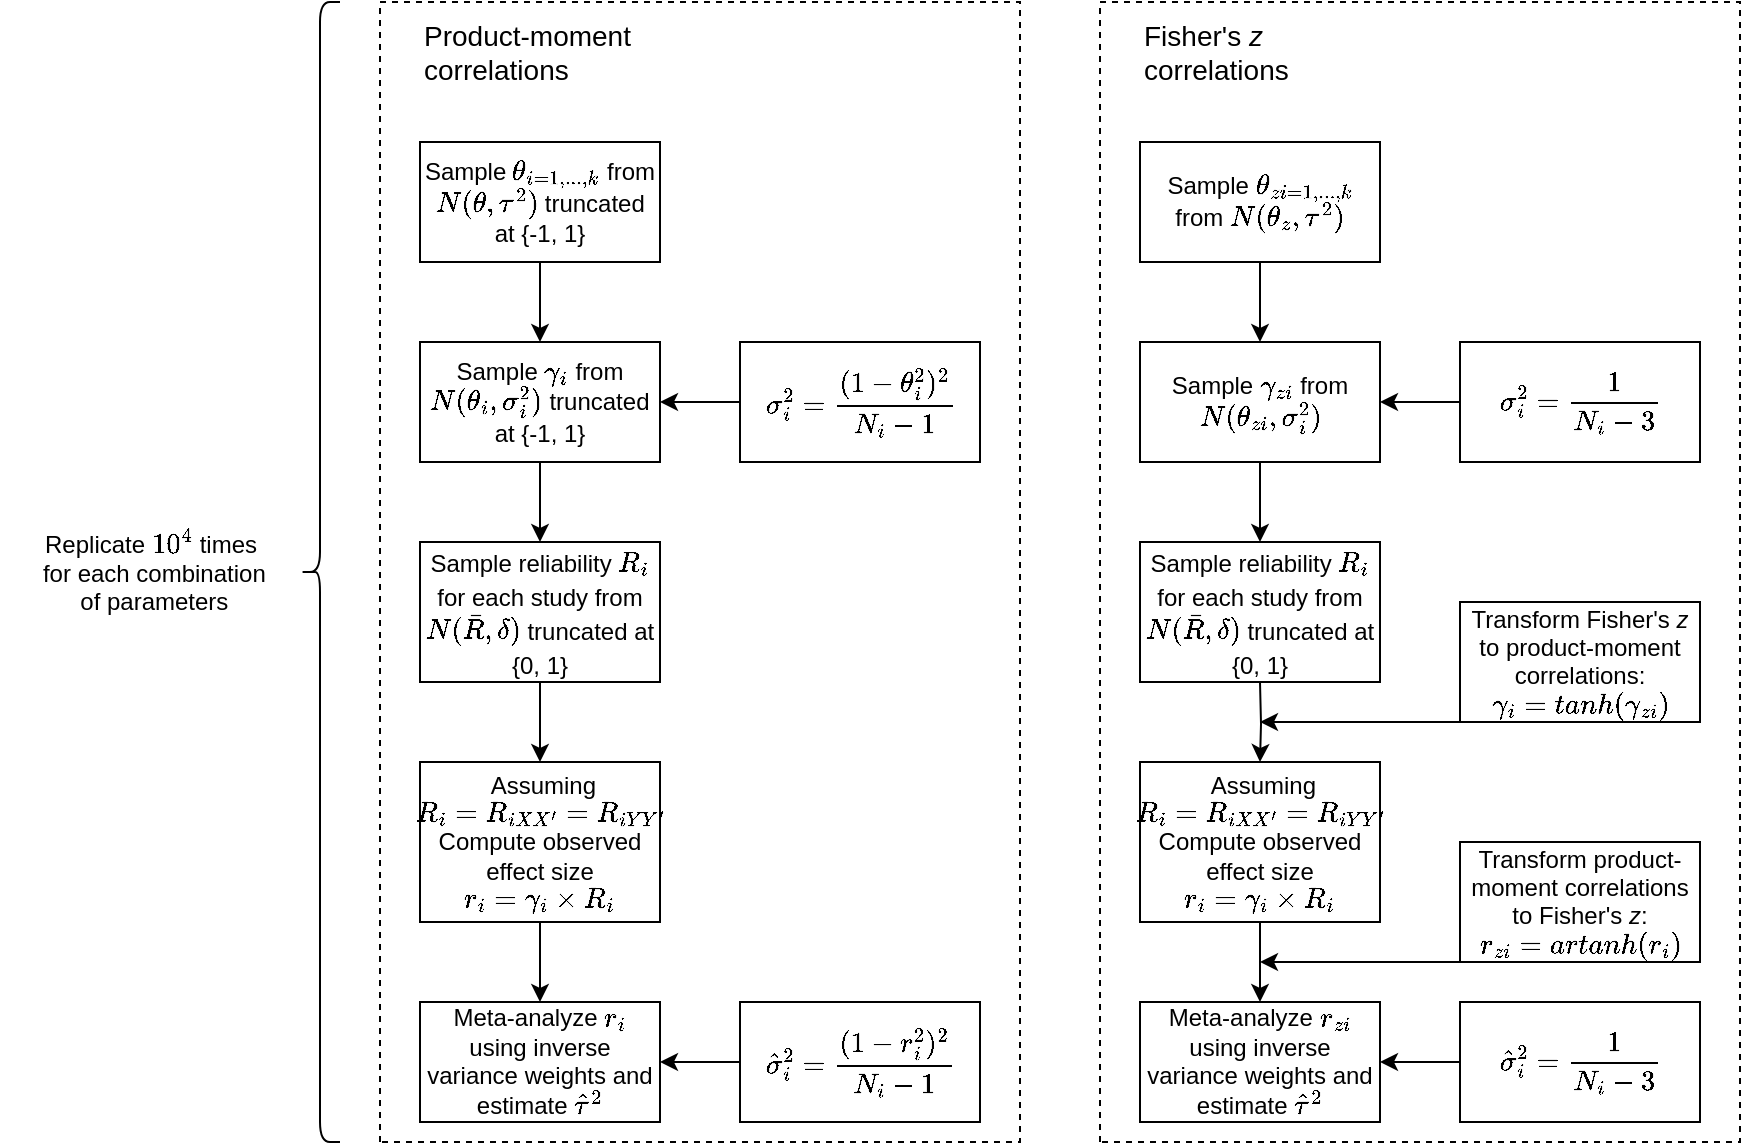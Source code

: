<mxfile version="21.1.7" type="device">
  <diagram name="Page-1" id="AIwrwDQbSrYMBqKGpSoy">
    <mxGraphModel dx="1035" dy="502" grid="1" gridSize="10" guides="1" tooltips="1" connect="1" arrows="1" fold="1" page="1" pageScale="1" pageWidth="850" pageHeight="1100" math="1" shadow="0">
      <root>
        <mxCell id="0" />
        <mxCell id="1" parent="0" />
        <mxCell id="cLhc_yV0UPWIZMLDZYTa-30" value="" style="rounded=0;whiteSpace=wrap;html=1;rotation=-90;fillStyle=dashed;fillColor=none;dashed=1;" vertex="1" parent="1">
          <mxGeometry x="575" y="175" width="570" height="320" as="geometry" />
        </mxCell>
        <mxCell id="cLhc_yV0UPWIZMLDZYTa-29" value="" style="rounded=0;whiteSpace=wrap;html=1;rotation=-90;fillStyle=dashed;fillColor=none;dashed=1;" vertex="1" parent="1">
          <mxGeometry x="215" y="175" width="570" height="320" as="geometry" />
        </mxCell>
        <mxCell id="DAAtz3eOhXTYEdSk60KF-19" style="edgeStyle=orthogonalEdgeStyle;rounded=0;orthogonalLoop=1;jettySize=auto;html=1;exitX=0.5;exitY=1;exitDx=0;exitDy=0;entryX=0.5;entryY=0;entryDx=0;entryDy=0;fontSize=12;" parent="1" source="DAAtz3eOhXTYEdSk60KF-1" target="DAAtz3eOhXTYEdSk60KF-2" edge="1">
          <mxGeometry relative="1" as="geometry" />
        </mxCell>
        <mxCell id="DAAtz3eOhXTYEdSk60KF-1" value="Sample \(\theta_{i = 1, ..., k}\) from \(N(\theta, \tau^2)\) truncated at {-1, 1}" style="rounded=0;whiteSpace=wrap;html=1;" parent="1" vertex="1">
          <mxGeometry x="360" y="120" width="120" height="60" as="geometry" />
        </mxCell>
        <mxCell id="DAAtz3eOhXTYEdSk60KF-20" style="edgeStyle=orthogonalEdgeStyle;rounded=0;orthogonalLoop=1;jettySize=auto;html=1;exitX=0.5;exitY=1;exitDx=0;exitDy=0;entryX=0.5;entryY=0;entryDx=0;entryDy=0;fontSize=12;" parent="1" source="DAAtz3eOhXTYEdSk60KF-2" target="DAAtz3eOhXTYEdSk60KF-4" edge="1">
          <mxGeometry relative="1" as="geometry" />
        </mxCell>
        <mxCell id="DAAtz3eOhXTYEdSk60KF-2" value="Sample \(\gamma_i\) from \(N(\theta_i, \sigma_i^2)\) truncated at {-1, 1}" style="rounded=0;whiteSpace=wrap;html=1;" parent="1" vertex="1">
          <mxGeometry x="360" y="220" width="120" height="60" as="geometry" />
        </mxCell>
        <mxCell id="DAAtz3eOhXTYEdSk60KF-24" value="" style="edgeStyle=orthogonalEdgeStyle;rounded=0;orthogonalLoop=1;jettySize=auto;html=1;fontSize=12;" parent="1" source="DAAtz3eOhXTYEdSk60KF-3" target="DAAtz3eOhXTYEdSk60KF-2" edge="1">
          <mxGeometry relative="1" as="geometry" />
        </mxCell>
        <mxCell id="DAAtz3eOhXTYEdSk60KF-3" value="&lt;font style=&quot;font-size: 12px;&quot;&gt;$$\sigma_i^2 = \frac{(1-\theta_i^2)^2}{N_i - 1}$$&lt;/font&gt;" style="rounded=0;whiteSpace=wrap;html=1;" parent="1" vertex="1">
          <mxGeometry x="520" y="220" width="120" height="60" as="geometry" />
        </mxCell>
        <mxCell id="DAAtz3eOhXTYEdSk60KF-21" style="edgeStyle=orthogonalEdgeStyle;rounded=0;orthogonalLoop=1;jettySize=auto;html=1;exitX=0.5;exitY=1;exitDx=0;exitDy=0;entryX=0.5;entryY=0;entryDx=0;entryDy=0;fontSize=12;" parent="1" source="DAAtz3eOhXTYEdSk60KF-4" target="DAAtz3eOhXTYEdSk60KF-6" edge="1">
          <mxGeometry relative="1" as="geometry" />
        </mxCell>
        <mxCell id="DAAtz3eOhXTYEdSk60KF-4" value="&lt;font style=&quot;font-size: 12px;&quot;&gt;Sample reliability \(R_i\) for each study from \(N(\bar{R}, \delta)\) truncated at {0, 1}&lt;/font&gt;" style="rounded=0;whiteSpace=wrap;html=1;fontSize=14;" parent="1" vertex="1">
          <mxGeometry x="360" y="320" width="120" height="70" as="geometry" />
        </mxCell>
        <mxCell id="DAAtz3eOhXTYEdSk60KF-22" value="" style="edgeStyle=orthogonalEdgeStyle;rounded=0;orthogonalLoop=1;jettySize=auto;html=1;fontSize=12;" parent="1" source="DAAtz3eOhXTYEdSk60KF-6" target="DAAtz3eOhXTYEdSk60KF-7" edge="1">
          <mxGeometry relative="1" as="geometry" />
        </mxCell>
        <mxCell id="DAAtz3eOhXTYEdSk60KF-6" value="&lt;div&gt;&amp;nbsp;Assuming \(R_i = R_{iXX&#39;} = R_{iYY&#39;}\)&lt;/div&gt;&lt;div&gt;Compute observed effect size &lt;br&gt;&lt;/div&gt;&lt;div&gt;\(r_i = \gamma_i \times R_i\) &lt;br&gt;&lt;/div&gt;" style="rounded=0;whiteSpace=wrap;html=1;fontSize=12;" parent="1" vertex="1">
          <mxGeometry x="360" y="430" width="120" height="80" as="geometry" />
        </mxCell>
        <mxCell id="DAAtz3eOhXTYEdSk60KF-7" value="&lt;div&gt;Meta-analyze \(r_i\) using inverse variance weights and estimate \(\hat{\tau}^2\)&lt;/div&gt;" style="rounded=0;whiteSpace=wrap;html=1;fontSize=12;" parent="1" vertex="1">
          <mxGeometry x="360" y="550" width="120" height="60" as="geometry" />
        </mxCell>
        <mxCell id="DAAtz3eOhXTYEdSk60KF-12" value="" style="shape=curlyBracket;whiteSpace=wrap;html=1;rounded=1;labelPosition=left;verticalLabelPosition=middle;align=right;verticalAlign=middle;fontSize=12;" parent="1" vertex="1">
          <mxGeometry x="300" y="50" width="20" height="570" as="geometry" />
        </mxCell>
        <mxCell id="DAAtz3eOhXTYEdSk60KF-13" value="&lt;div&gt;Replicate \(10^4\) times&lt;/div&gt;&lt;div&gt;&amp;nbsp;for each combination&lt;/div&gt;&lt;div&gt;&amp;nbsp;of parameters&lt;br&gt;&lt;/div&gt;" style="text;html=1;align=center;verticalAlign=middle;resizable=0;points=[];autosize=1;strokeColor=none;fillColor=none;fontSize=12;" parent="1" vertex="1">
          <mxGeometry x="150" y="305" width="150" height="60" as="geometry" />
        </mxCell>
        <mxCell id="DAAtz3eOhXTYEdSk60KF-28" value="" style="edgeStyle=orthogonalEdgeStyle;rounded=0;orthogonalLoop=1;jettySize=auto;html=1;fontSize=12;" parent="1" source="DAAtz3eOhXTYEdSk60KF-27" target="DAAtz3eOhXTYEdSk60KF-7" edge="1">
          <mxGeometry relative="1" as="geometry" />
        </mxCell>
        <mxCell id="DAAtz3eOhXTYEdSk60KF-27" value="&lt;font style=&quot;font-size: 12px;&quot;&gt;$$\hat{\sigma}_i^2 = \frac{(1-r_i^2)^2}{N_i - 1}$$&lt;/font&gt;" style="rounded=0;whiteSpace=wrap;html=1;" parent="1" vertex="1">
          <mxGeometry x="520" y="550" width="120" height="60" as="geometry" />
        </mxCell>
        <mxCell id="cLhc_yV0UPWIZMLDZYTa-7" value="" style="edgeStyle=orthogonalEdgeStyle;rounded=0;orthogonalLoop=1;jettySize=auto;html=1;" edge="1" parent="1" source="cLhc_yV0UPWIZMLDZYTa-1" target="cLhc_yV0UPWIZMLDZYTa-2">
          <mxGeometry relative="1" as="geometry" />
        </mxCell>
        <mxCell id="cLhc_yV0UPWIZMLDZYTa-1" value="Sample \(\theta_{zi = 1, ..., k}\) from \(N(\theta_z, \tau^2)\) " style="rounded=0;whiteSpace=wrap;html=1;" vertex="1" parent="1">
          <mxGeometry x="720" y="120" width="120" height="60" as="geometry" />
        </mxCell>
        <mxCell id="cLhc_yV0UPWIZMLDZYTa-9" value="" style="edgeStyle=orthogonalEdgeStyle;rounded=0;orthogonalLoop=1;jettySize=auto;html=1;" edge="1" parent="1" source="cLhc_yV0UPWIZMLDZYTa-2" target="cLhc_yV0UPWIZMLDZYTa-8">
          <mxGeometry relative="1" as="geometry" />
        </mxCell>
        <mxCell id="cLhc_yV0UPWIZMLDZYTa-2" value="Sample \(\gamma_{zi}\) from \(N(\theta_{zi}, \sigma_i^2)\)" style="rounded=0;whiteSpace=wrap;html=1;" vertex="1" parent="1">
          <mxGeometry x="720" y="220" width="120" height="60" as="geometry" />
        </mxCell>
        <mxCell id="cLhc_yV0UPWIZMLDZYTa-8" value="&lt;font style=&quot;font-size: 12px;&quot;&gt;Sample reliability \(R_i\) for each study from \(N(\bar{R}, \delta)\) truncated at {0, 1}&lt;/font&gt;" style="rounded=0;whiteSpace=wrap;html=1;fontSize=14;" vertex="1" parent="1">
          <mxGeometry x="720" y="320" width="120" height="70" as="geometry" />
        </mxCell>
        <mxCell id="cLhc_yV0UPWIZMLDZYTa-10" style="edgeStyle=orthogonalEdgeStyle;rounded=0;orthogonalLoop=1;jettySize=auto;html=1;exitX=0.5;exitY=1;exitDx=0;exitDy=0;entryX=0.5;entryY=0;entryDx=0;entryDy=0;fontSize=12;" edge="1" parent="1" target="cLhc_yV0UPWIZMLDZYTa-12">
          <mxGeometry relative="1" as="geometry">
            <mxPoint x="780" y="390" as="sourcePoint" />
          </mxGeometry>
        </mxCell>
        <mxCell id="cLhc_yV0UPWIZMLDZYTa-11" value="" style="edgeStyle=orthogonalEdgeStyle;rounded=0;orthogonalLoop=1;jettySize=auto;html=1;fontSize=12;" edge="1" parent="1" source="cLhc_yV0UPWIZMLDZYTa-12" target="cLhc_yV0UPWIZMLDZYTa-13">
          <mxGeometry relative="1" as="geometry" />
        </mxCell>
        <mxCell id="cLhc_yV0UPWIZMLDZYTa-12" value="&lt;div&gt;&amp;nbsp;Assuming \(R_i = R_{iXX&#39;} = R_{iYY&#39;}\)&lt;/div&gt;&lt;div&gt;Compute observed effect size &lt;br&gt;&lt;/div&gt;&lt;div&gt;\(r_i = \gamma_i \times R_i\) &lt;br&gt;&lt;/div&gt;" style="rounded=0;whiteSpace=wrap;html=1;fontSize=12;" vertex="1" parent="1">
          <mxGeometry x="720" y="430" width="120" height="80" as="geometry" />
        </mxCell>
        <mxCell id="cLhc_yV0UPWIZMLDZYTa-13" value="&lt;div&gt;Meta-analyze \(r_{zi}\) using inverse variance weights and estimate \(\hat{\tau}^2\)&lt;/div&gt;" style="rounded=0;whiteSpace=wrap;html=1;fontSize=12;" vertex="1" parent="1">
          <mxGeometry x="720" y="550" width="120" height="60" as="geometry" />
        </mxCell>
        <mxCell id="cLhc_yV0UPWIZMLDZYTa-16" value="" style="edgeStyle=orthogonalEdgeStyle;rounded=0;orthogonalLoop=1;jettySize=auto;html=1;" edge="1" parent="1" source="cLhc_yV0UPWIZMLDZYTa-15">
          <mxGeometry relative="1" as="geometry">
            <mxPoint x="780" y="410" as="targetPoint" />
            <Array as="points">
              <mxPoint x="780" y="410" />
            </Array>
          </mxGeometry>
        </mxCell>
        <mxCell id="cLhc_yV0UPWIZMLDZYTa-15" value="&lt;div&gt;Transform Fisher&#39;s &lt;i&gt;z&lt;/i&gt; to product-moment correlations: &lt;br&gt;&lt;/div&gt;&lt;div&gt;\(\gamma_i = tanh(\gamma_{zi}) \)&lt;br&gt;&lt;/div&gt;" style="rounded=0;whiteSpace=wrap;html=1;" vertex="1" parent="1">
          <mxGeometry x="880" y="350" width="120" height="60" as="geometry" />
        </mxCell>
        <mxCell id="cLhc_yV0UPWIZMLDZYTa-18" value="" style="edgeStyle=orthogonalEdgeStyle;rounded=0;orthogonalLoop=1;jettySize=auto;html=1;" edge="1" parent="1" source="cLhc_yV0UPWIZMLDZYTa-17">
          <mxGeometry relative="1" as="geometry">
            <mxPoint x="780" y="530" as="targetPoint" />
            <Array as="points">
              <mxPoint x="780" y="530" />
            </Array>
          </mxGeometry>
        </mxCell>
        <mxCell id="cLhc_yV0UPWIZMLDZYTa-17" value="&lt;div&gt;Transform product-moment correlations to Fisher&#39;s &lt;i&gt;z&lt;/i&gt;: &lt;br&gt;&lt;/div&gt;&lt;div&gt;\(r_{zi} = artanh(r_i) \)&lt;br&gt;&lt;/div&gt;" style="rounded=0;whiteSpace=wrap;html=1;" vertex="1" parent="1">
          <mxGeometry x="880" y="470" width="120" height="60" as="geometry" />
        </mxCell>
        <mxCell id="cLhc_yV0UPWIZMLDZYTa-24" value="" style="edgeStyle=orthogonalEdgeStyle;rounded=0;orthogonalLoop=1;jettySize=auto;html=1;" edge="1" parent="1" source="cLhc_yV0UPWIZMLDZYTa-23" target="cLhc_yV0UPWIZMLDZYTa-2">
          <mxGeometry relative="1" as="geometry" />
        </mxCell>
        <mxCell id="cLhc_yV0UPWIZMLDZYTa-23" value="&lt;font style=&quot;font-size: 12px;&quot;&gt;$$\sigma_i^2 = \frac{1}{N_i - 3}$$&lt;/font&gt;" style="rounded=0;whiteSpace=wrap;html=1;" vertex="1" parent="1">
          <mxGeometry x="880" y="220" width="120" height="60" as="geometry" />
        </mxCell>
        <mxCell id="cLhc_yV0UPWIZMLDZYTa-25" value="" style="edgeStyle=orthogonalEdgeStyle;rounded=0;orthogonalLoop=1;jettySize=auto;html=1;" edge="1" parent="1" source="cLhc_yV0UPWIZMLDZYTa-26">
          <mxGeometry relative="1" as="geometry">
            <mxPoint x="840" y="580" as="targetPoint" />
          </mxGeometry>
        </mxCell>
        <mxCell id="cLhc_yV0UPWIZMLDZYTa-26" value="&lt;font style=&quot;font-size: 12px;&quot;&gt;$$\hat{\sigma}_i^2 = \frac{1}{N_i - 3}$$&lt;/font&gt;" style="rounded=0;whiteSpace=wrap;html=1;" vertex="1" parent="1">
          <mxGeometry x="880" y="550" width="120" height="60" as="geometry" />
        </mxCell>
        <mxCell id="cLhc_yV0UPWIZMLDZYTa-27" value="&lt;div style=&quot;font-size: 13px;&quot; align=&quot;left&quot;&gt;&lt;font style=&quot;font-size: 14px;&quot;&gt;Product-moment correlations&lt;/font&gt;&lt;/div&gt;" style="text;html=1;strokeColor=none;fillColor=none;align=left;verticalAlign=middle;whiteSpace=wrap;rounded=0;" vertex="1" parent="1">
          <mxGeometry x="360" y="60" width="120" height="30" as="geometry" />
        </mxCell>
        <mxCell id="cLhc_yV0UPWIZMLDZYTa-28" value="&lt;div style=&quot;font-size: 14px;&quot; align=&quot;left&quot;&gt;Fisher&#39;s &lt;i&gt;z&lt;/i&gt; correlations&lt;/div&gt;" style="text;html=1;strokeColor=none;fillColor=none;align=left;verticalAlign=middle;whiteSpace=wrap;rounded=0;" vertex="1" parent="1">
          <mxGeometry x="720" y="60" width="120" height="30" as="geometry" />
        </mxCell>
      </root>
    </mxGraphModel>
  </diagram>
</mxfile>
